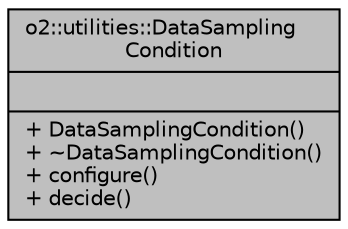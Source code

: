 digraph "o2::utilities::DataSamplingCondition"
{
 // INTERACTIVE_SVG=YES
  bgcolor="transparent";
  edge [fontname="Helvetica",fontsize="10",labelfontname="Helvetica",labelfontsize="10"];
  node [fontname="Helvetica",fontsize="10",shape=record];
  Node5 [label="{o2::utilities::DataSampling\lCondition\n||+ DataSamplingCondition()\l+ ~DataSamplingCondition()\l+ configure()\l+ decide()\l}",height=0.2,width=0.4,color="black", fillcolor="grey75", style="filled", fontcolor="black"];
}
